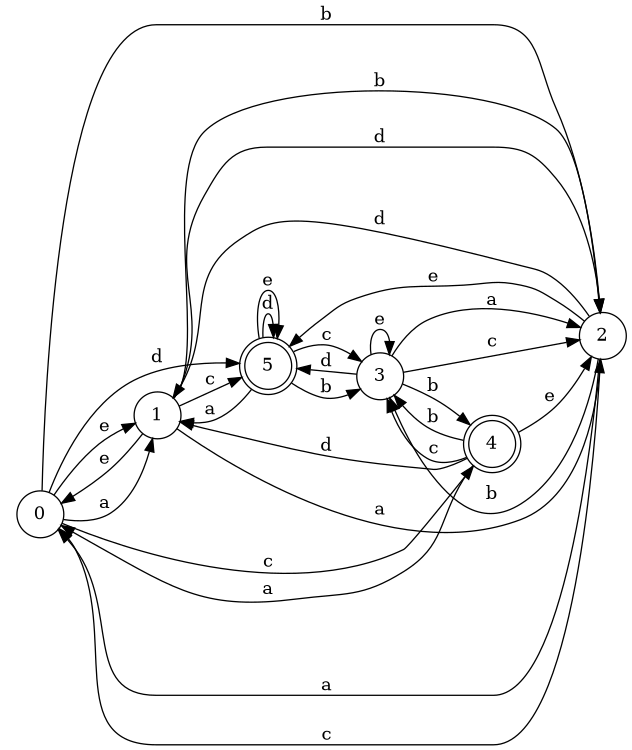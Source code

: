 digraph n5_10 {
__start0 [label="" shape="none"];

rankdir=LR;
size="8,5";

s0 [style="filled", color="black", fillcolor="white" shape="circle", label="0"];
s1 [style="filled", color="black", fillcolor="white" shape="circle", label="1"];
s2 [style="filled", color="black", fillcolor="white" shape="circle", label="2"];
s3 [style="filled", color="black", fillcolor="white" shape="circle", label="3"];
s4 [style="rounded,filled", color="black", fillcolor="white" shape="doublecircle", label="4"];
s5 [style="rounded,filled", color="black", fillcolor="white" shape="doublecircle", label="5"];
s0 -> s1 [label="a"];
s0 -> s2 [label="b"];
s0 -> s4 [label="c"];
s0 -> s5 [label="d"];
s0 -> s1 [label="e"];
s1 -> s2 [label="a"];
s1 -> s2 [label="b"];
s1 -> s5 [label="c"];
s1 -> s2 [label="d"];
s1 -> s0 [label="e"];
s2 -> s0 [label="a"];
s2 -> s3 [label="b"];
s2 -> s0 [label="c"];
s2 -> s1 [label="d"];
s2 -> s5 [label="e"];
s3 -> s2 [label="a"];
s3 -> s4 [label="b"];
s3 -> s2 [label="c"];
s3 -> s5 [label="d"];
s3 -> s3 [label="e"];
s4 -> s0 [label="a"];
s4 -> s3 [label="b"];
s4 -> s3 [label="c"];
s4 -> s1 [label="d"];
s4 -> s2 [label="e"];
s5 -> s1 [label="a"];
s5 -> s3 [label="b"];
s5 -> s3 [label="c"];
s5 -> s5 [label="d"];
s5 -> s5 [label="e"];

}